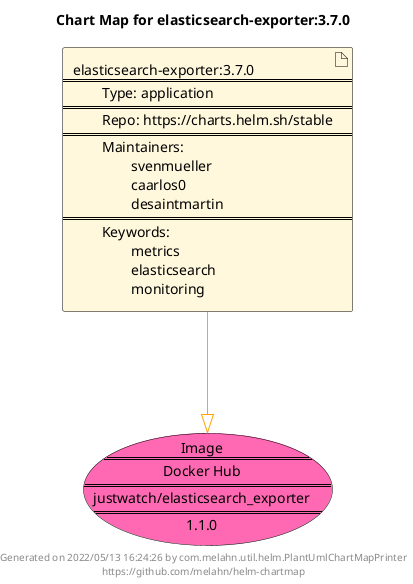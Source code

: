 @startuml
skinparam linetype ortho
skinparam backgroundColor white
skinparam usecaseBorderColor black
skinparam usecaseArrowColor LightSlateGray
skinparam artifactBorderColor black
skinparam artifactArrowColor LightSlateGray

title Chart Map for elasticsearch-exporter:3.7.0

'There is one referenced Helm Chart
artifact "elasticsearch-exporter:3.7.0\n====\n\tType: application\n====\n\tRepo: https://charts.helm.sh/stable\n====\n\tMaintainers: \n\t\tsvenmueller\n\t\tcaarlos0\n\t\tdesaintmartin\n====\n\tKeywords: \n\t\tmetrics\n\t\telasticsearch\n\t\tmonitoring" as elasticsearch_exporter_3_7_0 #Cornsilk

'There is one referenced Docker Image
usecase "Image\n====\nDocker Hub\n====\njustwatch/elasticsearch_exporter\n====\n1.1.0" as justwatch_elasticsearch_exporter_1_1_0 #HotPink

'Chart Dependencies
elasticsearch_exporter_3_7_0--[#orange]-|>justwatch_elasticsearch_exporter_1_1_0

center footer Generated on 2022/05/13 16:24:26 by com.melahn.util.helm.PlantUmlChartMapPrinter\nhttps://github.com/melahn/helm-chartmap
@enduml
